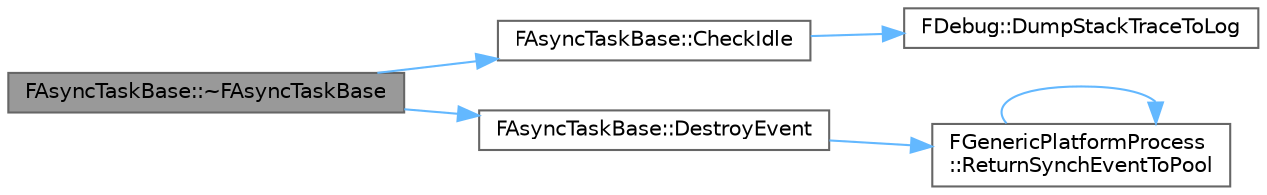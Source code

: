 digraph "FAsyncTaskBase::~FAsyncTaskBase"
{
 // INTERACTIVE_SVG=YES
 // LATEX_PDF_SIZE
  bgcolor="transparent";
  edge [fontname=Helvetica,fontsize=10,labelfontname=Helvetica,labelfontsize=10];
  node [fontname=Helvetica,fontsize=10,shape=box,height=0.2,width=0.4];
  rankdir="LR";
  Node1 [id="Node000001",label="FAsyncTaskBase::~FAsyncTaskBase",height=0.2,width=0.4,color="gray40", fillcolor="grey60", style="filled", fontcolor="black",tooltip="Destructor, not legal when a task is in process."];
  Node1 -> Node2 [id="edge1_Node000001_Node000002",color="steelblue1",style="solid",tooltip=" "];
  Node2 [id="Node000002",label="FAsyncTaskBase::CheckIdle",height=0.2,width=0.4,color="grey40", fillcolor="white", style="filled",URL="$dd/d1f/classFAsyncTaskBase.html#afd0990a2768264a1192c87bc6ef2537b",tooltip="Internal call to assert that we are idle."];
  Node2 -> Node3 [id="edge2_Node000002_Node000003",color="steelblue1",style="solid",tooltip=" "];
  Node3 [id="Node000003",label="FDebug::DumpStackTraceToLog",height=0.2,width=0.4,color="grey40", fillcolor="white", style="filled",URL="$df/d54/structFDebug.html#a119235736bea9f64323b7c7ad0225365",tooltip="Dumps the stack trace into the log, meant to be used for debugging purposes."];
  Node1 -> Node4 [id="edge3_Node000001_Node000004",color="steelblue1",style="solid",tooltip=" "];
  Node4 [id="Node000004",label="FAsyncTaskBase::DestroyEvent",height=0.2,width=0.4,color="grey40", fillcolor="white", style="filled",URL="$dd/d1f/classFAsyncTaskBase.html#ad47157ca02c56ad17cf8096e8181158e",tooltip=" "];
  Node4 -> Node5 [id="edge4_Node000004_Node000005",color="steelblue1",style="solid",tooltip=" "];
  Node5 [id="Node000005",label="FGenericPlatformProcess\l::ReturnSynchEventToPool",height=0.2,width=0.4,color="grey40", fillcolor="white", style="filled",URL="$d6/d6d/structFGenericPlatformProcess.html#af86844e5ee7ceec803384fd7c070aced",tooltip="Returns an event to the pool."];
  Node5 -> Node5 [id="edge5_Node000005_Node000005",color="steelblue1",style="solid",tooltip=" "];
}
